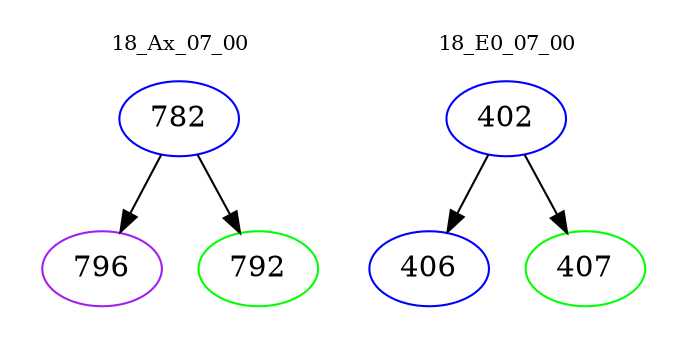 digraph{
subgraph cluster_0 {
color = white
label = "18_Ax_07_00";
fontsize=10;
T0_782 [label="782", color="blue"]
T0_782 -> T0_796 [color="black"]
T0_796 [label="796", color="purple"]
T0_782 -> T0_792 [color="black"]
T0_792 [label="792", color="green"]
}
subgraph cluster_1 {
color = white
label = "18_E0_07_00";
fontsize=10;
T1_402 [label="402", color="blue"]
T1_402 -> T1_406 [color="black"]
T1_406 [label="406", color="blue"]
T1_402 -> T1_407 [color="black"]
T1_407 [label="407", color="green"]
}
}

